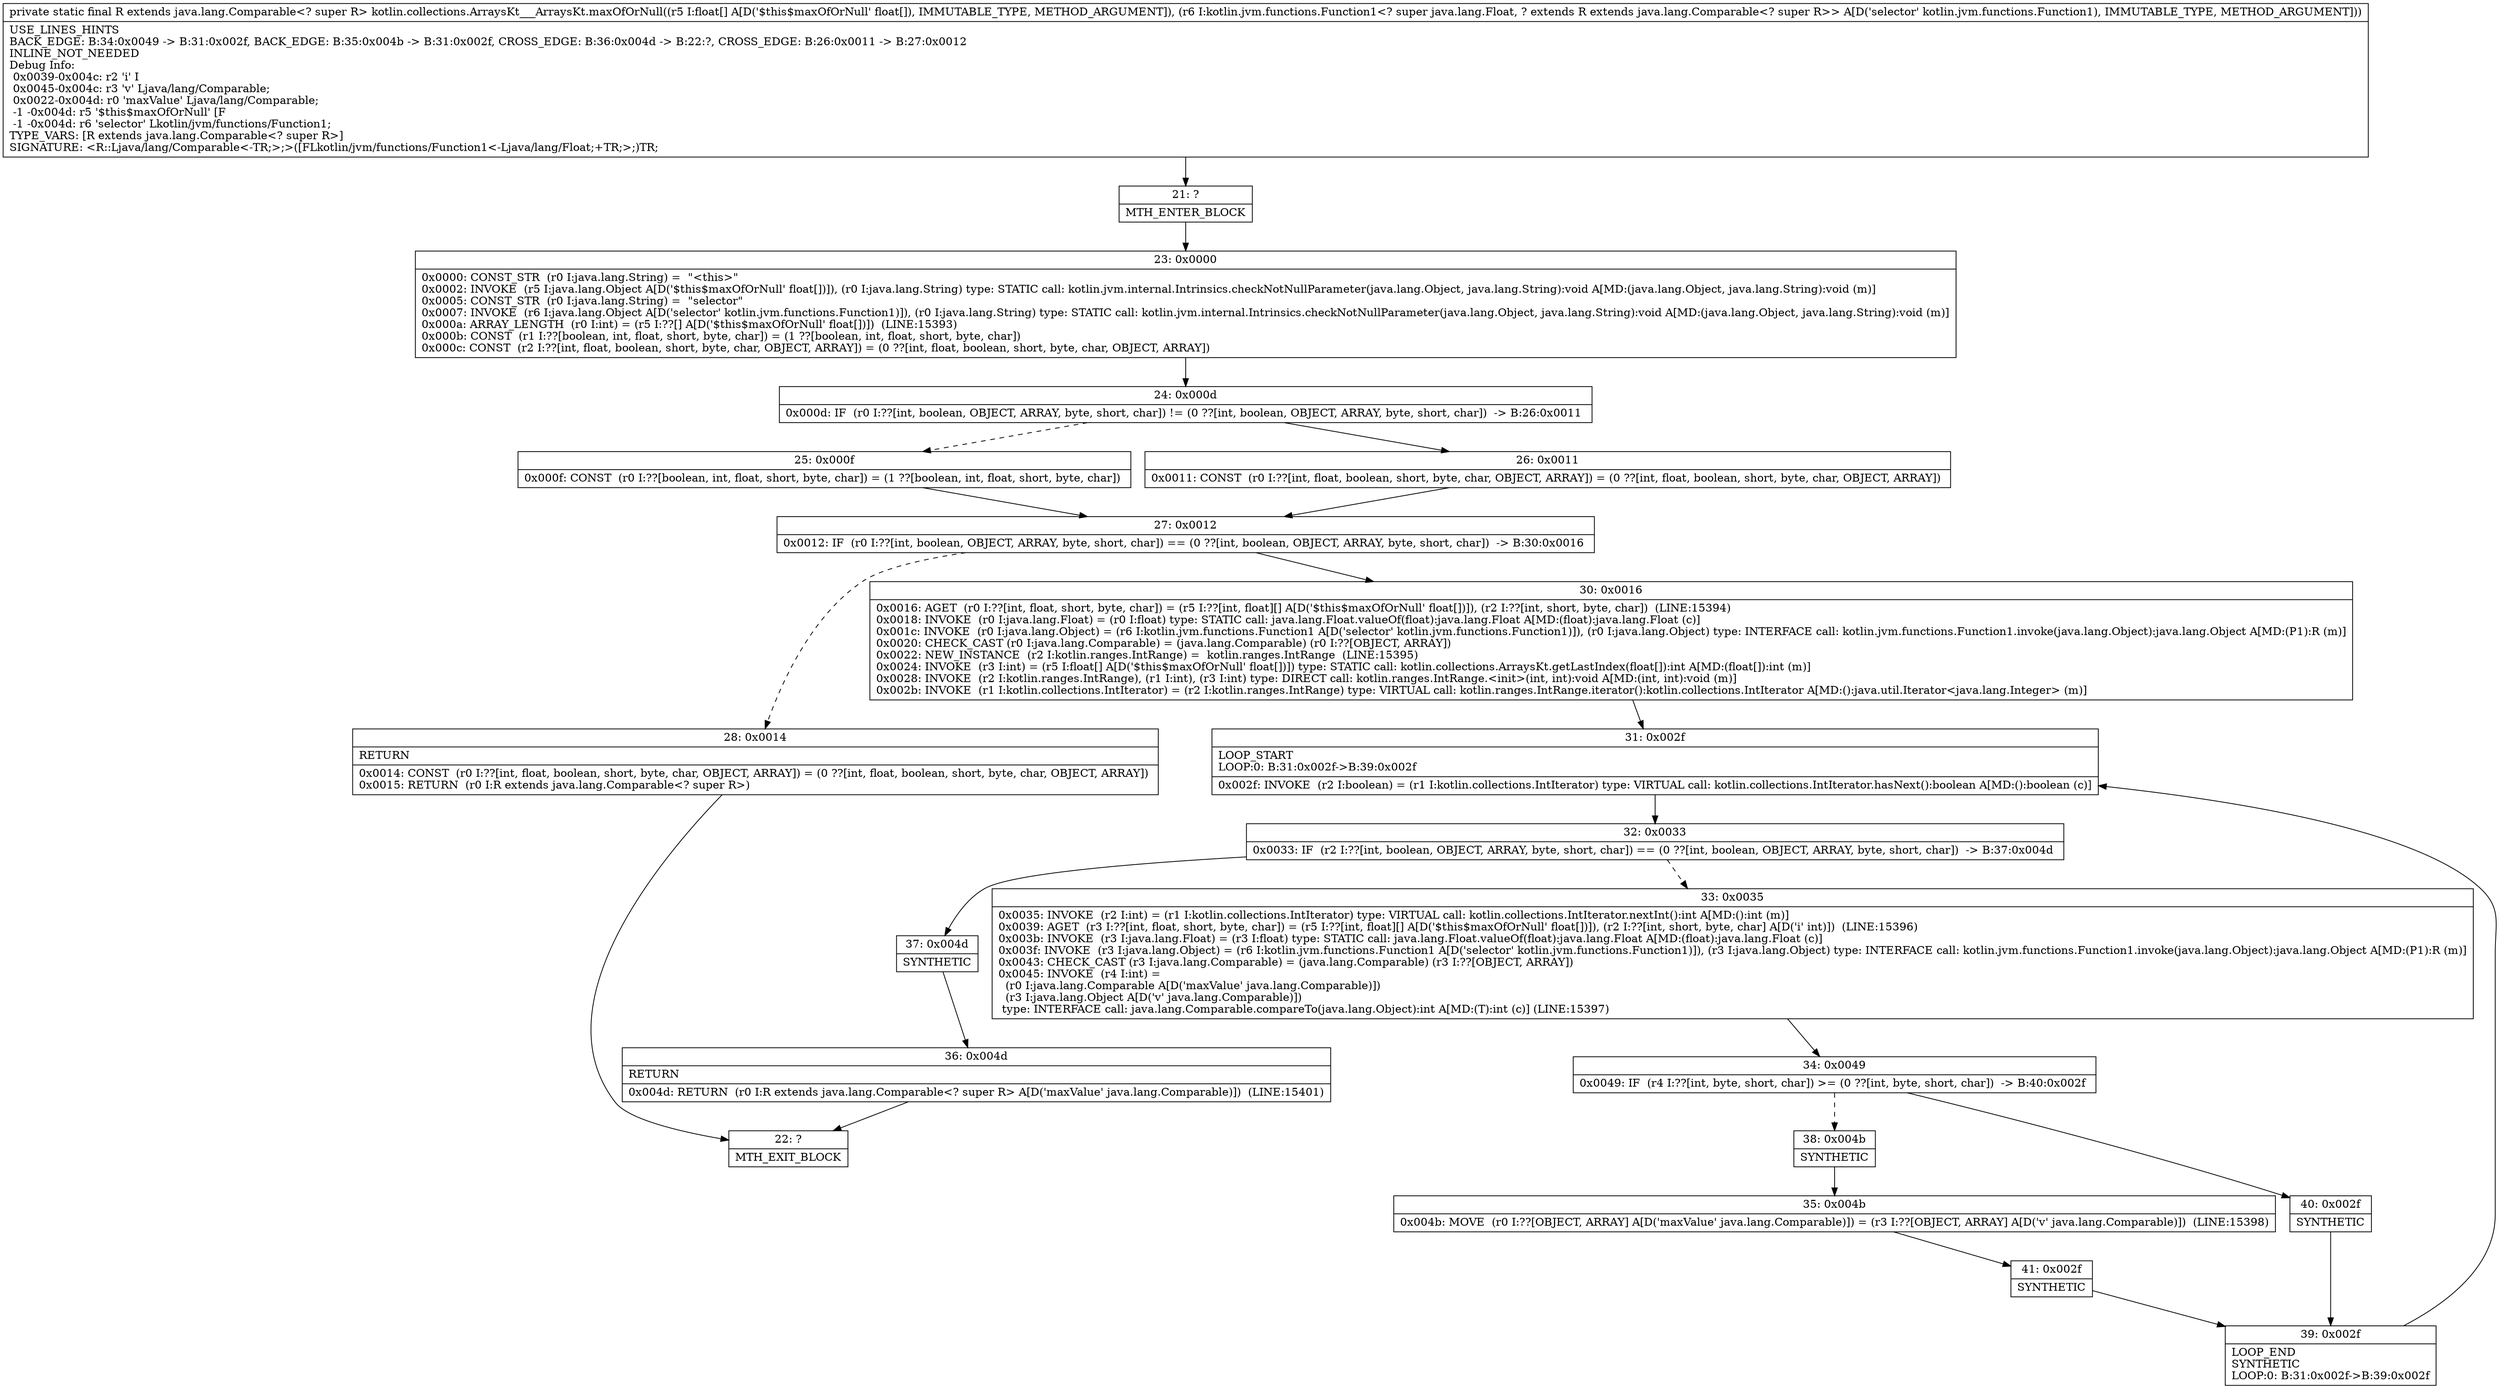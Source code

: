digraph "CFG forkotlin.collections.ArraysKt___ArraysKt.maxOfOrNull([FLkotlin\/jvm\/functions\/Function1;)Ljava\/lang\/Comparable;" {
Node_21 [shape=record,label="{21\:\ ?|MTH_ENTER_BLOCK\l}"];
Node_23 [shape=record,label="{23\:\ 0x0000|0x0000: CONST_STR  (r0 I:java.lang.String) =  \"\<this\>\" \l0x0002: INVOKE  (r5 I:java.lang.Object A[D('$this$maxOfOrNull' float[])]), (r0 I:java.lang.String) type: STATIC call: kotlin.jvm.internal.Intrinsics.checkNotNullParameter(java.lang.Object, java.lang.String):void A[MD:(java.lang.Object, java.lang.String):void (m)]\l0x0005: CONST_STR  (r0 I:java.lang.String) =  \"selector\" \l0x0007: INVOKE  (r6 I:java.lang.Object A[D('selector' kotlin.jvm.functions.Function1)]), (r0 I:java.lang.String) type: STATIC call: kotlin.jvm.internal.Intrinsics.checkNotNullParameter(java.lang.Object, java.lang.String):void A[MD:(java.lang.Object, java.lang.String):void (m)]\l0x000a: ARRAY_LENGTH  (r0 I:int) = (r5 I:??[] A[D('$this$maxOfOrNull' float[])])  (LINE:15393)\l0x000b: CONST  (r1 I:??[boolean, int, float, short, byte, char]) = (1 ??[boolean, int, float, short, byte, char]) \l0x000c: CONST  (r2 I:??[int, float, boolean, short, byte, char, OBJECT, ARRAY]) = (0 ??[int, float, boolean, short, byte, char, OBJECT, ARRAY]) \l}"];
Node_24 [shape=record,label="{24\:\ 0x000d|0x000d: IF  (r0 I:??[int, boolean, OBJECT, ARRAY, byte, short, char]) != (0 ??[int, boolean, OBJECT, ARRAY, byte, short, char])  \-\> B:26:0x0011 \l}"];
Node_25 [shape=record,label="{25\:\ 0x000f|0x000f: CONST  (r0 I:??[boolean, int, float, short, byte, char]) = (1 ??[boolean, int, float, short, byte, char]) \l}"];
Node_27 [shape=record,label="{27\:\ 0x0012|0x0012: IF  (r0 I:??[int, boolean, OBJECT, ARRAY, byte, short, char]) == (0 ??[int, boolean, OBJECT, ARRAY, byte, short, char])  \-\> B:30:0x0016 \l}"];
Node_28 [shape=record,label="{28\:\ 0x0014|RETURN\l|0x0014: CONST  (r0 I:??[int, float, boolean, short, byte, char, OBJECT, ARRAY]) = (0 ??[int, float, boolean, short, byte, char, OBJECT, ARRAY]) \l0x0015: RETURN  (r0 I:R extends java.lang.Comparable\<? super R\>) \l}"];
Node_22 [shape=record,label="{22\:\ ?|MTH_EXIT_BLOCK\l}"];
Node_30 [shape=record,label="{30\:\ 0x0016|0x0016: AGET  (r0 I:??[int, float, short, byte, char]) = (r5 I:??[int, float][] A[D('$this$maxOfOrNull' float[])]), (r2 I:??[int, short, byte, char])  (LINE:15394)\l0x0018: INVOKE  (r0 I:java.lang.Float) = (r0 I:float) type: STATIC call: java.lang.Float.valueOf(float):java.lang.Float A[MD:(float):java.lang.Float (c)]\l0x001c: INVOKE  (r0 I:java.lang.Object) = (r6 I:kotlin.jvm.functions.Function1 A[D('selector' kotlin.jvm.functions.Function1)]), (r0 I:java.lang.Object) type: INTERFACE call: kotlin.jvm.functions.Function1.invoke(java.lang.Object):java.lang.Object A[MD:(P1):R (m)]\l0x0020: CHECK_CAST (r0 I:java.lang.Comparable) = (java.lang.Comparable) (r0 I:??[OBJECT, ARRAY]) \l0x0022: NEW_INSTANCE  (r2 I:kotlin.ranges.IntRange) =  kotlin.ranges.IntRange  (LINE:15395)\l0x0024: INVOKE  (r3 I:int) = (r5 I:float[] A[D('$this$maxOfOrNull' float[])]) type: STATIC call: kotlin.collections.ArraysKt.getLastIndex(float[]):int A[MD:(float[]):int (m)]\l0x0028: INVOKE  (r2 I:kotlin.ranges.IntRange), (r1 I:int), (r3 I:int) type: DIRECT call: kotlin.ranges.IntRange.\<init\>(int, int):void A[MD:(int, int):void (m)]\l0x002b: INVOKE  (r1 I:kotlin.collections.IntIterator) = (r2 I:kotlin.ranges.IntRange) type: VIRTUAL call: kotlin.ranges.IntRange.iterator():kotlin.collections.IntIterator A[MD:():java.util.Iterator\<java.lang.Integer\> (m)]\l}"];
Node_31 [shape=record,label="{31\:\ 0x002f|LOOP_START\lLOOP:0: B:31:0x002f\-\>B:39:0x002f\l|0x002f: INVOKE  (r2 I:boolean) = (r1 I:kotlin.collections.IntIterator) type: VIRTUAL call: kotlin.collections.IntIterator.hasNext():boolean A[MD:():boolean (c)]\l}"];
Node_32 [shape=record,label="{32\:\ 0x0033|0x0033: IF  (r2 I:??[int, boolean, OBJECT, ARRAY, byte, short, char]) == (0 ??[int, boolean, OBJECT, ARRAY, byte, short, char])  \-\> B:37:0x004d \l}"];
Node_33 [shape=record,label="{33\:\ 0x0035|0x0035: INVOKE  (r2 I:int) = (r1 I:kotlin.collections.IntIterator) type: VIRTUAL call: kotlin.collections.IntIterator.nextInt():int A[MD:():int (m)]\l0x0039: AGET  (r3 I:??[int, float, short, byte, char]) = (r5 I:??[int, float][] A[D('$this$maxOfOrNull' float[])]), (r2 I:??[int, short, byte, char] A[D('i' int)])  (LINE:15396)\l0x003b: INVOKE  (r3 I:java.lang.Float) = (r3 I:float) type: STATIC call: java.lang.Float.valueOf(float):java.lang.Float A[MD:(float):java.lang.Float (c)]\l0x003f: INVOKE  (r3 I:java.lang.Object) = (r6 I:kotlin.jvm.functions.Function1 A[D('selector' kotlin.jvm.functions.Function1)]), (r3 I:java.lang.Object) type: INTERFACE call: kotlin.jvm.functions.Function1.invoke(java.lang.Object):java.lang.Object A[MD:(P1):R (m)]\l0x0043: CHECK_CAST (r3 I:java.lang.Comparable) = (java.lang.Comparable) (r3 I:??[OBJECT, ARRAY]) \l0x0045: INVOKE  (r4 I:int) = \l  (r0 I:java.lang.Comparable A[D('maxValue' java.lang.Comparable)])\l  (r3 I:java.lang.Object A[D('v' java.lang.Comparable)])\l type: INTERFACE call: java.lang.Comparable.compareTo(java.lang.Object):int A[MD:(T):int (c)] (LINE:15397)\l}"];
Node_34 [shape=record,label="{34\:\ 0x0049|0x0049: IF  (r4 I:??[int, byte, short, char]) \>= (0 ??[int, byte, short, char])  \-\> B:40:0x002f \l}"];
Node_38 [shape=record,label="{38\:\ 0x004b|SYNTHETIC\l}"];
Node_35 [shape=record,label="{35\:\ 0x004b|0x004b: MOVE  (r0 I:??[OBJECT, ARRAY] A[D('maxValue' java.lang.Comparable)]) = (r3 I:??[OBJECT, ARRAY] A[D('v' java.lang.Comparable)])  (LINE:15398)\l}"];
Node_41 [shape=record,label="{41\:\ 0x002f|SYNTHETIC\l}"];
Node_39 [shape=record,label="{39\:\ 0x002f|LOOP_END\lSYNTHETIC\lLOOP:0: B:31:0x002f\-\>B:39:0x002f\l}"];
Node_40 [shape=record,label="{40\:\ 0x002f|SYNTHETIC\l}"];
Node_37 [shape=record,label="{37\:\ 0x004d|SYNTHETIC\l}"];
Node_36 [shape=record,label="{36\:\ 0x004d|RETURN\l|0x004d: RETURN  (r0 I:R extends java.lang.Comparable\<? super R\> A[D('maxValue' java.lang.Comparable)])  (LINE:15401)\l}"];
Node_26 [shape=record,label="{26\:\ 0x0011|0x0011: CONST  (r0 I:??[int, float, boolean, short, byte, char, OBJECT, ARRAY]) = (0 ??[int, float, boolean, short, byte, char, OBJECT, ARRAY]) \l}"];
MethodNode[shape=record,label="{private static final R extends java.lang.Comparable\<? super R\> kotlin.collections.ArraysKt___ArraysKt.maxOfOrNull((r5 I:float[] A[D('$this$maxOfOrNull' float[]), IMMUTABLE_TYPE, METHOD_ARGUMENT]), (r6 I:kotlin.jvm.functions.Function1\<? super java.lang.Float, ? extends R extends java.lang.Comparable\<? super R\>\> A[D('selector' kotlin.jvm.functions.Function1), IMMUTABLE_TYPE, METHOD_ARGUMENT]))  | USE_LINES_HINTS\lBACK_EDGE: B:34:0x0049 \-\> B:31:0x002f, BACK_EDGE: B:35:0x004b \-\> B:31:0x002f, CROSS_EDGE: B:36:0x004d \-\> B:22:?, CROSS_EDGE: B:26:0x0011 \-\> B:27:0x0012\lINLINE_NOT_NEEDED\lDebug Info:\l  0x0039\-0x004c: r2 'i' I\l  0x0045\-0x004c: r3 'v' Ljava\/lang\/Comparable;\l  0x0022\-0x004d: r0 'maxValue' Ljava\/lang\/Comparable;\l  \-1 \-0x004d: r5 '$this$maxOfOrNull' [F\l  \-1 \-0x004d: r6 'selector' Lkotlin\/jvm\/functions\/Function1;\lTYPE_VARS: [R extends java.lang.Comparable\<? super R\>]\lSIGNATURE: \<R::Ljava\/lang\/Comparable\<\-TR;\>;\>([FLkotlin\/jvm\/functions\/Function1\<\-Ljava\/lang\/Float;+TR;\>;)TR;\l}"];
MethodNode -> Node_21;Node_21 -> Node_23;
Node_23 -> Node_24;
Node_24 -> Node_25[style=dashed];
Node_24 -> Node_26;
Node_25 -> Node_27;
Node_27 -> Node_28[style=dashed];
Node_27 -> Node_30;
Node_28 -> Node_22;
Node_30 -> Node_31;
Node_31 -> Node_32;
Node_32 -> Node_33[style=dashed];
Node_32 -> Node_37;
Node_33 -> Node_34;
Node_34 -> Node_38[style=dashed];
Node_34 -> Node_40;
Node_38 -> Node_35;
Node_35 -> Node_41;
Node_41 -> Node_39;
Node_39 -> Node_31;
Node_40 -> Node_39;
Node_37 -> Node_36;
Node_36 -> Node_22;
Node_26 -> Node_27;
}

